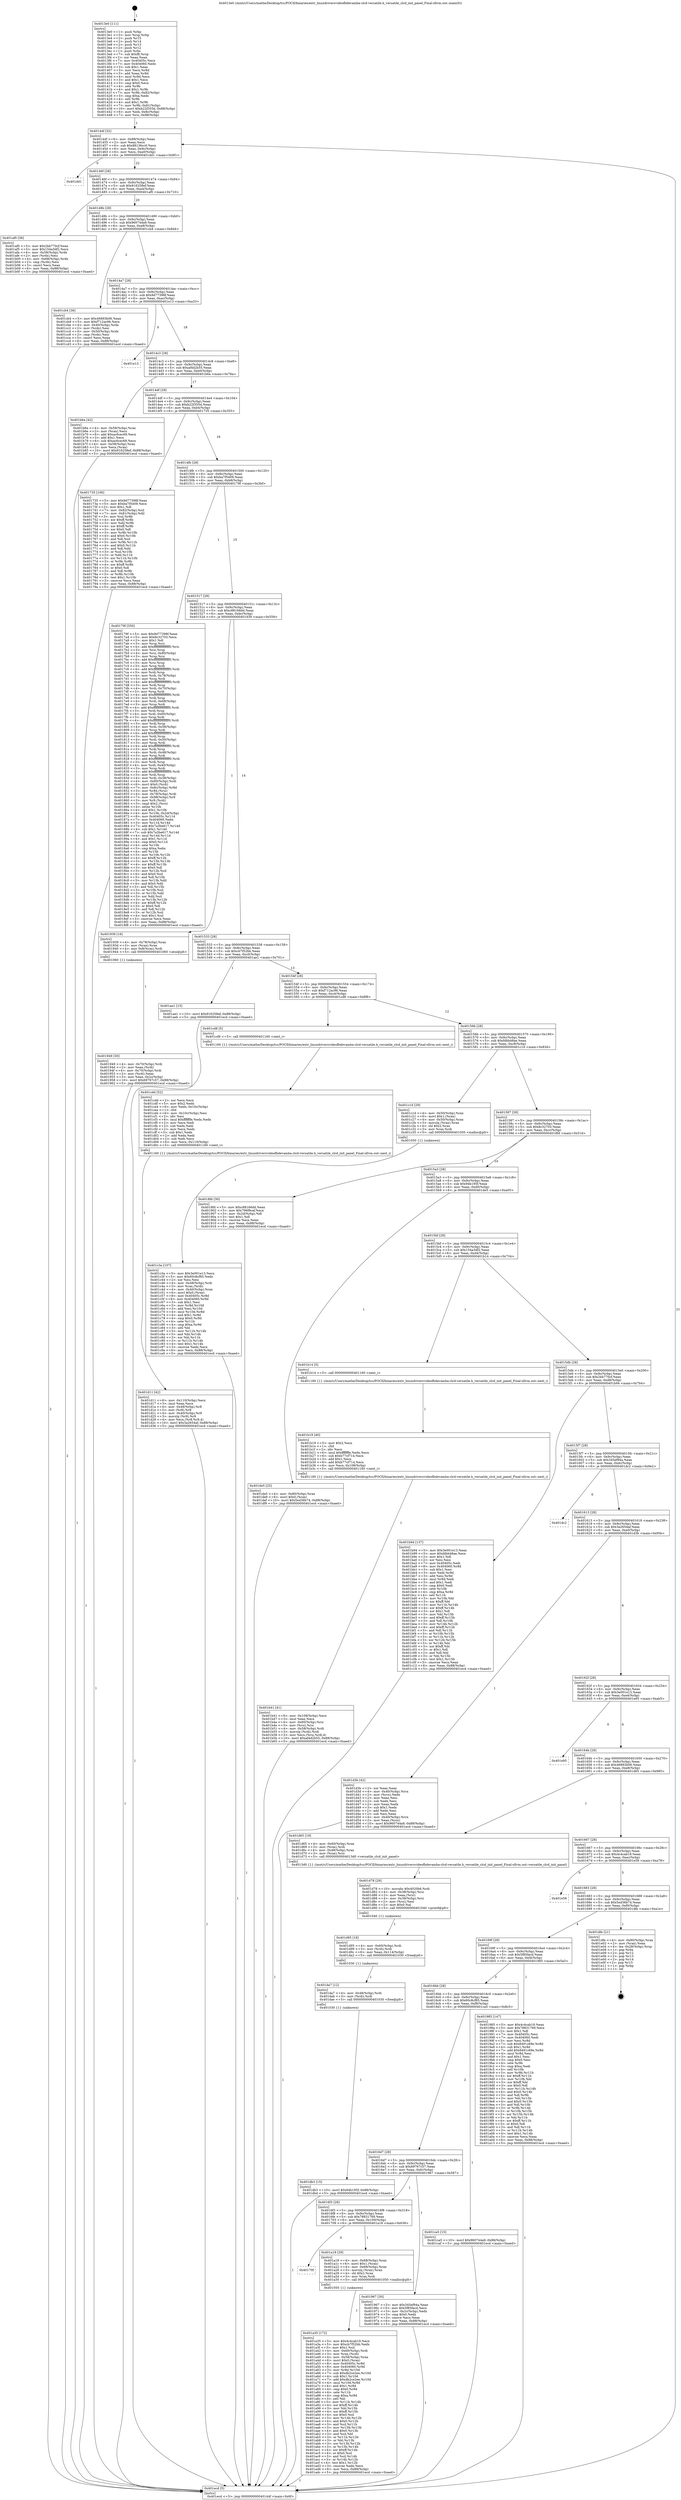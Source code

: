 digraph "0x4013e0" {
  label = "0x4013e0 (/mnt/c/Users/mathe/Desktop/tcc/POCII/binaries/extr_linuxdriversvideofbdevamba-clcd-versatile.h_versatile_clcd_init_panel_Final-ollvm.out::main(0))"
  labelloc = "t"
  node[shape=record]

  Entry [label="",width=0.3,height=0.3,shape=circle,fillcolor=black,style=filled]
  "0x40144f" [label="{
     0x40144f [32]\l
     | [instrs]\l
     &nbsp;&nbsp;0x40144f \<+6\>: mov -0x88(%rbp),%eax\l
     &nbsp;&nbsp;0x401455 \<+2\>: mov %eax,%ecx\l
     &nbsp;&nbsp;0x401457 \<+6\>: sub $0x88136cc0,%ecx\l
     &nbsp;&nbsp;0x40145d \<+6\>: mov %eax,-0x9c(%rbp)\l
     &nbsp;&nbsp;0x401463 \<+6\>: mov %ecx,-0xa0(%rbp)\l
     &nbsp;&nbsp;0x401469 \<+6\>: je 0000000000401dd1 \<main+0x9f1\>\l
  }"]
  "0x401dd1" [label="{
     0x401dd1\l
  }", style=dashed]
  "0x40146f" [label="{
     0x40146f [28]\l
     | [instrs]\l
     &nbsp;&nbsp;0x40146f \<+5\>: jmp 0000000000401474 \<main+0x94\>\l
     &nbsp;&nbsp;0x401474 \<+6\>: mov -0x9c(%rbp),%eax\l
     &nbsp;&nbsp;0x40147a \<+5\>: sub $0x916258ef,%eax\l
     &nbsp;&nbsp;0x40147f \<+6\>: mov %eax,-0xa4(%rbp)\l
     &nbsp;&nbsp;0x401485 \<+6\>: je 0000000000401af0 \<main+0x710\>\l
  }"]
  Exit [label="",width=0.3,height=0.3,shape=circle,fillcolor=black,style=filled,peripheries=2]
  "0x401af0" [label="{
     0x401af0 [36]\l
     | [instrs]\l
     &nbsp;&nbsp;0x401af0 \<+5\>: mov $0x2bb770cf,%eax\l
     &nbsp;&nbsp;0x401af5 \<+5\>: mov $0x154a3df2,%ecx\l
     &nbsp;&nbsp;0x401afa \<+4\>: mov -0x58(%rbp),%rdx\l
     &nbsp;&nbsp;0x401afe \<+2\>: mov (%rdx),%esi\l
     &nbsp;&nbsp;0x401b00 \<+4\>: mov -0x68(%rbp),%rdx\l
     &nbsp;&nbsp;0x401b04 \<+2\>: cmp (%rdx),%esi\l
     &nbsp;&nbsp;0x401b06 \<+3\>: cmovl %ecx,%eax\l
     &nbsp;&nbsp;0x401b09 \<+6\>: mov %eax,-0x88(%rbp)\l
     &nbsp;&nbsp;0x401b0f \<+5\>: jmp 0000000000401ecd \<main+0xaed\>\l
  }"]
  "0x40148b" [label="{
     0x40148b [28]\l
     | [instrs]\l
     &nbsp;&nbsp;0x40148b \<+5\>: jmp 0000000000401490 \<main+0xb0\>\l
     &nbsp;&nbsp;0x401490 \<+6\>: mov -0x9c(%rbp),%eax\l
     &nbsp;&nbsp;0x401496 \<+5\>: sub $0x960744a9,%eax\l
     &nbsp;&nbsp;0x40149b \<+6\>: mov %eax,-0xa8(%rbp)\l
     &nbsp;&nbsp;0x4014a1 \<+6\>: je 0000000000401cb4 \<main+0x8d4\>\l
  }"]
  "0x401db3" [label="{
     0x401db3 [15]\l
     | [instrs]\l
     &nbsp;&nbsp;0x401db3 \<+10\>: movl $0x94b195f,-0x88(%rbp)\l
     &nbsp;&nbsp;0x401dbd \<+5\>: jmp 0000000000401ecd \<main+0xaed\>\l
  }"]
  "0x401cb4" [label="{
     0x401cb4 [36]\l
     | [instrs]\l
     &nbsp;&nbsp;0x401cb4 \<+5\>: mov $0x46893b06,%eax\l
     &nbsp;&nbsp;0x401cb9 \<+5\>: mov $0xf712ac96,%ecx\l
     &nbsp;&nbsp;0x401cbe \<+4\>: mov -0x40(%rbp),%rdx\l
     &nbsp;&nbsp;0x401cc2 \<+2\>: mov (%rdx),%esi\l
     &nbsp;&nbsp;0x401cc4 \<+4\>: mov -0x50(%rbp),%rdx\l
     &nbsp;&nbsp;0x401cc8 \<+2\>: cmp (%rdx),%esi\l
     &nbsp;&nbsp;0x401cca \<+3\>: cmovl %ecx,%eax\l
     &nbsp;&nbsp;0x401ccd \<+6\>: mov %eax,-0x88(%rbp)\l
     &nbsp;&nbsp;0x401cd3 \<+5\>: jmp 0000000000401ecd \<main+0xaed\>\l
  }"]
  "0x4014a7" [label="{
     0x4014a7 [28]\l
     | [instrs]\l
     &nbsp;&nbsp;0x4014a7 \<+5\>: jmp 00000000004014ac \<main+0xcc\>\l
     &nbsp;&nbsp;0x4014ac \<+6\>: mov -0x9c(%rbp),%eax\l
     &nbsp;&nbsp;0x4014b2 \<+5\>: sub $0x9d77398f,%eax\l
     &nbsp;&nbsp;0x4014b7 \<+6\>: mov %eax,-0xac(%rbp)\l
     &nbsp;&nbsp;0x4014bd \<+6\>: je 0000000000401e13 \<main+0xa33\>\l
  }"]
  "0x401da7" [label="{
     0x401da7 [12]\l
     | [instrs]\l
     &nbsp;&nbsp;0x401da7 \<+4\>: mov -0x48(%rbp),%rdi\l
     &nbsp;&nbsp;0x401dab \<+3\>: mov (%rdi),%rdi\l
     &nbsp;&nbsp;0x401dae \<+5\>: call 0000000000401030 \<free@plt\>\l
     | [calls]\l
     &nbsp;&nbsp;0x401030 \{1\} (unknown)\l
  }"]
  "0x401e13" [label="{
     0x401e13\l
  }", style=dashed]
  "0x4014c3" [label="{
     0x4014c3 [28]\l
     | [instrs]\l
     &nbsp;&nbsp;0x4014c3 \<+5\>: jmp 00000000004014c8 \<main+0xe8\>\l
     &nbsp;&nbsp;0x4014c8 \<+6\>: mov -0x9c(%rbp),%eax\l
     &nbsp;&nbsp;0x4014ce \<+5\>: sub $0xaf4d2b55,%eax\l
     &nbsp;&nbsp;0x4014d3 \<+6\>: mov %eax,-0xb0(%rbp)\l
     &nbsp;&nbsp;0x4014d9 \<+6\>: je 0000000000401b6a \<main+0x78a\>\l
  }"]
  "0x401d95" [label="{
     0x401d95 [18]\l
     | [instrs]\l
     &nbsp;&nbsp;0x401d95 \<+4\>: mov -0x60(%rbp),%rdi\l
     &nbsp;&nbsp;0x401d99 \<+3\>: mov (%rdi),%rdi\l
     &nbsp;&nbsp;0x401d9c \<+6\>: mov %eax,-0x114(%rbp)\l
     &nbsp;&nbsp;0x401da2 \<+5\>: call 0000000000401030 \<free@plt\>\l
     | [calls]\l
     &nbsp;&nbsp;0x401030 \{1\} (unknown)\l
  }"]
  "0x401b6a" [label="{
     0x401b6a [42]\l
     | [instrs]\l
     &nbsp;&nbsp;0x401b6a \<+4\>: mov -0x58(%rbp),%rax\l
     &nbsp;&nbsp;0x401b6e \<+2\>: mov (%rax),%ecx\l
     &nbsp;&nbsp;0x401b70 \<+6\>: add $0xac6cec69,%ecx\l
     &nbsp;&nbsp;0x401b76 \<+3\>: add $0x1,%ecx\l
     &nbsp;&nbsp;0x401b79 \<+6\>: sub $0xac6cec69,%ecx\l
     &nbsp;&nbsp;0x401b7f \<+4\>: mov -0x58(%rbp),%rax\l
     &nbsp;&nbsp;0x401b83 \<+2\>: mov %ecx,(%rax)\l
     &nbsp;&nbsp;0x401b85 \<+10\>: movl $0x916258ef,-0x88(%rbp)\l
     &nbsp;&nbsp;0x401b8f \<+5\>: jmp 0000000000401ecd \<main+0xaed\>\l
  }"]
  "0x4014df" [label="{
     0x4014df [28]\l
     | [instrs]\l
     &nbsp;&nbsp;0x4014df \<+5\>: jmp 00000000004014e4 \<main+0x104\>\l
     &nbsp;&nbsp;0x4014e4 \<+6\>: mov -0x9c(%rbp),%eax\l
     &nbsp;&nbsp;0x4014ea \<+5\>: sub $0xb22f355d,%eax\l
     &nbsp;&nbsp;0x4014ef \<+6\>: mov %eax,-0xb4(%rbp)\l
     &nbsp;&nbsp;0x4014f5 \<+6\>: je 0000000000401735 \<main+0x355\>\l
  }"]
  "0x401d78" [label="{
     0x401d78 [29]\l
     | [instrs]\l
     &nbsp;&nbsp;0x401d78 \<+10\>: movabs $0x4020b6,%rdi\l
     &nbsp;&nbsp;0x401d82 \<+4\>: mov -0x38(%rbp),%rsi\l
     &nbsp;&nbsp;0x401d86 \<+2\>: mov %eax,(%rsi)\l
     &nbsp;&nbsp;0x401d88 \<+4\>: mov -0x38(%rbp),%rsi\l
     &nbsp;&nbsp;0x401d8c \<+2\>: mov (%rsi),%esi\l
     &nbsp;&nbsp;0x401d8e \<+2\>: mov $0x0,%al\l
     &nbsp;&nbsp;0x401d90 \<+5\>: call 0000000000401040 \<printf@plt\>\l
     | [calls]\l
     &nbsp;&nbsp;0x401040 \{1\} (unknown)\l
  }"]
  "0x401735" [label="{
     0x401735 [106]\l
     | [instrs]\l
     &nbsp;&nbsp;0x401735 \<+5\>: mov $0x9d77398f,%eax\l
     &nbsp;&nbsp;0x40173a \<+5\>: mov $0xba7f5409,%ecx\l
     &nbsp;&nbsp;0x40173f \<+2\>: mov $0x1,%dl\l
     &nbsp;&nbsp;0x401741 \<+7\>: mov -0x82(%rbp),%sil\l
     &nbsp;&nbsp;0x401748 \<+7\>: mov -0x81(%rbp),%dil\l
     &nbsp;&nbsp;0x40174f \<+3\>: mov %sil,%r8b\l
     &nbsp;&nbsp;0x401752 \<+4\>: xor $0xff,%r8b\l
     &nbsp;&nbsp;0x401756 \<+3\>: mov %dil,%r9b\l
     &nbsp;&nbsp;0x401759 \<+4\>: xor $0xff,%r9b\l
     &nbsp;&nbsp;0x40175d \<+3\>: xor $0x0,%dl\l
     &nbsp;&nbsp;0x401760 \<+3\>: mov %r8b,%r10b\l
     &nbsp;&nbsp;0x401763 \<+4\>: and $0x0,%r10b\l
     &nbsp;&nbsp;0x401767 \<+3\>: and %dl,%sil\l
     &nbsp;&nbsp;0x40176a \<+3\>: mov %r9b,%r11b\l
     &nbsp;&nbsp;0x40176d \<+4\>: and $0x0,%r11b\l
     &nbsp;&nbsp;0x401771 \<+3\>: and %dl,%dil\l
     &nbsp;&nbsp;0x401774 \<+3\>: or %sil,%r10b\l
     &nbsp;&nbsp;0x401777 \<+3\>: or %dil,%r11b\l
     &nbsp;&nbsp;0x40177a \<+3\>: xor %r11b,%r10b\l
     &nbsp;&nbsp;0x40177d \<+3\>: or %r9b,%r8b\l
     &nbsp;&nbsp;0x401780 \<+4\>: xor $0xff,%r8b\l
     &nbsp;&nbsp;0x401784 \<+3\>: or $0x0,%dl\l
     &nbsp;&nbsp;0x401787 \<+3\>: and %dl,%r8b\l
     &nbsp;&nbsp;0x40178a \<+3\>: or %r8b,%r10b\l
     &nbsp;&nbsp;0x40178d \<+4\>: test $0x1,%r10b\l
     &nbsp;&nbsp;0x401791 \<+3\>: cmovne %ecx,%eax\l
     &nbsp;&nbsp;0x401794 \<+6\>: mov %eax,-0x88(%rbp)\l
     &nbsp;&nbsp;0x40179a \<+5\>: jmp 0000000000401ecd \<main+0xaed\>\l
  }"]
  "0x4014fb" [label="{
     0x4014fb [28]\l
     | [instrs]\l
     &nbsp;&nbsp;0x4014fb \<+5\>: jmp 0000000000401500 \<main+0x120\>\l
     &nbsp;&nbsp;0x401500 \<+6\>: mov -0x9c(%rbp),%eax\l
     &nbsp;&nbsp;0x401506 \<+5\>: sub $0xba7f5409,%eax\l
     &nbsp;&nbsp;0x40150b \<+6\>: mov %eax,-0xb8(%rbp)\l
     &nbsp;&nbsp;0x401511 \<+6\>: je 000000000040179f \<main+0x3bf\>\l
  }"]
  "0x401ecd" [label="{
     0x401ecd [5]\l
     | [instrs]\l
     &nbsp;&nbsp;0x401ecd \<+5\>: jmp 000000000040144f \<main+0x6f\>\l
  }"]
  "0x4013e0" [label="{
     0x4013e0 [111]\l
     | [instrs]\l
     &nbsp;&nbsp;0x4013e0 \<+1\>: push %rbp\l
     &nbsp;&nbsp;0x4013e1 \<+3\>: mov %rsp,%rbp\l
     &nbsp;&nbsp;0x4013e4 \<+2\>: push %r15\l
     &nbsp;&nbsp;0x4013e6 \<+2\>: push %r14\l
     &nbsp;&nbsp;0x4013e8 \<+2\>: push %r13\l
     &nbsp;&nbsp;0x4013ea \<+2\>: push %r12\l
     &nbsp;&nbsp;0x4013ec \<+1\>: push %rbx\l
     &nbsp;&nbsp;0x4013ed \<+7\>: sub $0xf8,%rsp\l
     &nbsp;&nbsp;0x4013f4 \<+2\>: xor %eax,%eax\l
     &nbsp;&nbsp;0x4013f6 \<+7\>: mov 0x40405c,%ecx\l
     &nbsp;&nbsp;0x4013fd \<+7\>: mov 0x404060,%edx\l
     &nbsp;&nbsp;0x401404 \<+3\>: sub $0x1,%eax\l
     &nbsp;&nbsp;0x401407 \<+3\>: mov %ecx,%r8d\l
     &nbsp;&nbsp;0x40140a \<+3\>: add %eax,%r8d\l
     &nbsp;&nbsp;0x40140d \<+4\>: imul %r8d,%ecx\l
     &nbsp;&nbsp;0x401411 \<+3\>: and $0x1,%ecx\l
     &nbsp;&nbsp;0x401414 \<+3\>: cmp $0x0,%ecx\l
     &nbsp;&nbsp;0x401417 \<+4\>: sete %r9b\l
     &nbsp;&nbsp;0x40141b \<+4\>: and $0x1,%r9b\l
     &nbsp;&nbsp;0x40141f \<+7\>: mov %r9b,-0x82(%rbp)\l
     &nbsp;&nbsp;0x401426 \<+3\>: cmp $0xa,%edx\l
     &nbsp;&nbsp;0x401429 \<+4\>: setl %r9b\l
     &nbsp;&nbsp;0x40142d \<+4\>: and $0x1,%r9b\l
     &nbsp;&nbsp;0x401431 \<+7\>: mov %r9b,-0x81(%rbp)\l
     &nbsp;&nbsp;0x401438 \<+10\>: movl $0xb22f355d,-0x88(%rbp)\l
     &nbsp;&nbsp;0x401442 \<+6\>: mov %edi,-0x8c(%rbp)\l
     &nbsp;&nbsp;0x401448 \<+7\>: mov %rsi,-0x98(%rbp)\l
  }"]
  "0x401d11" [label="{
     0x401d11 [42]\l
     | [instrs]\l
     &nbsp;&nbsp;0x401d11 \<+6\>: mov -0x110(%rbp),%ecx\l
     &nbsp;&nbsp;0x401d17 \<+3\>: imul %eax,%ecx\l
     &nbsp;&nbsp;0x401d1a \<+4\>: mov -0x48(%rbp),%r8\l
     &nbsp;&nbsp;0x401d1e \<+3\>: mov (%r8),%r8\l
     &nbsp;&nbsp;0x401d21 \<+4\>: mov -0x40(%rbp),%r9\l
     &nbsp;&nbsp;0x401d25 \<+3\>: movslq (%r9),%r9\l
     &nbsp;&nbsp;0x401d28 \<+4\>: mov %ecx,(%r8,%r9,4)\l
     &nbsp;&nbsp;0x401d2c \<+10\>: movl $0x3a2654af,-0x88(%rbp)\l
     &nbsp;&nbsp;0x401d36 \<+5\>: jmp 0000000000401ecd \<main+0xaed\>\l
  }"]
  "0x40179f" [label="{
     0x40179f [350]\l
     | [instrs]\l
     &nbsp;&nbsp;0x40179f \<+5\>: mov $0x9d77398f,%eax\l
     &nbsp;&nbsp;0x4017a4 \<+5\>: mov $0x8c32703,%ecx\l
     &nbsp;&nbsp;0x4017a9 \<+2\>: mov $0x1,%dl\l
     &nbsp;&nbsp;0x4017ab \<+3\>: mov %rsp,%rsi\l
     &nbsp;&nbsp;0x4017ae \<+4\>: add $0xfffffffffffffff0,%rsi\l
     &nbsp;&nbsp;0x4017b2 \<+3\>: mov %rsi,%rsp\l
     &nbsp;&nbsp;0x4017b5 \<+4\>: mov %rsi,-0x80(%rbp)\l
     &nbsp;&nbsp;0x4017b9 \<+3\>: mov %rsp,%rsi\l
     &nbsp;&nbsp;0x4017bc \<+4\>: add $0xfffffffffffffff0,%rsi\l
     &nbsp;&nbsp;0x4017c0 \<+3\>: mov %rsi,%rsp\l
     &nbsp;&nbsp;0x4017c3 \<+3\>: mov %rsp,%rdi\l
     &nbsp;&nbsp;0x4017c6 \<+4\>: add $0xfffffffffffffff0,%rdi\l
     &nbsp;&nbsp;0x4017ca \<+3\>: mov %rdi,%rsp\l
     &nbsp;&nbsp;0x4017cd \<+4\>: mov %rdi,-0x78(%rbp)\l
     &nbsp;&nbsp;0x4017d1 \<+3\>: mov %rsp,%rdi\l
     &nbsp;&nbsp;0x4017d4 \<+4\>: add $0xfffffffffffffff0,%rdi\l
     &nbsp;&nbsp;0x4017d8 \<+3\>: mov %rdi,%rsp\l
     &nbsp;&nbsp;0x4017db \<+4\>: mov %rdi,-0x70(%rbp)\l
     &nbsp;&nbsp;0x4017df \<+3\>: mov %rsp,%rdi\l
     &nbsp;&nbsp;0x4017e2 \<+4\>: add $0xfffffffffffffff0,%rdi\l
     &nbsp;&nbsp;0x4017e6 \<+3\>: mov %rdi,%rsp\l
     &nbsp;&nbsp;0x4017e9 \<+4\>: mov %rdi,-0x68(%rbp)\l
     &nbsp;&nbsp;0x4017ed \<+3\>: mov %rsp,%rdi\l
     &nbsp;&nbsp;0x4017f0 \<+4\>: add $0xfffffffffffffff0,%rdi\l
     &nbsp;&nbsp;0x4017f4 \<+3\>: mov %rdi,%rsp\l
     &nbsp;&nbsp;0x4017f7 \<+4\>: mov %rdi,-0x60(%rbp)\l
     &nbsp;&nbsp;0x4017fb \<+3\>: mov %rsp,%rdi\l
     &nbsp;&nbsp;0x4017fe \<+4\>: add $0xfffffffffffffff0,%rdi\l
     &nbsp;&nbsp;0x401802 \<+3\>: mov %rdi,%rsp\l
     &nbsp;&nbsp;0x401805 \<+4\>: mov %rdi,-0x58(%rbp)\l
     &nbsp;&nbsp;0x401809 \<+3\>: mov %rsp,%rdi\l
     &nbsp;&nbsp;0x40180c \<+4\>: add $0xfffffffffffffff0,%rdi\l
     &nbsp;&nbsp;0x401810 \<+3\>: mov %rdi,%rsp\l
     &nbsp;&nbsp;0x401813 \<+4\>: mov %rdi,-0x50(%rbp)\l
     &nbsp;&nbsp;0x401817 \<+3\>: mov %rsp,%rdi\l
     &nbsp;&nbsp;0x40181a \<+4\>: add $0xfffffffffffffff0,%rdi\l
     &nbsp;&nbsp;0x40181e \<+3\>: mov %rdi,%rsp\l
     &nbsp;&nbsp;0x401821 \<+4\>: mov %rdi,-0x48(%rbp)\l
     &nbsp;&nbsp;0x401825 \<+3\>: mov %rsp,%rdi\l
     &nbsp;&nbsp;0x401828 \<+4\>: add $0xfffffffffffffff0,%rdi\l
     &nbsp;&nbsp;0x40182c \<+3\>: mov %rdi,%rsp\l
     &nbsp;&nbsp;0x40182f \<+4\>: mov %rdi,-0x40(%rbp)\l
     &nbsp;&nbsp;0x401833 \<+3\>: mov %rsp,%rdi\l
     &nbsp;&nbsp;0x401836 \<+4\>: add $0xfffffffffffffff0,%rdi\l
     &nbsp;&nbsp;0x40183a \<+3\>: mov %rdi,%rsp\l
     &nbsp;&nbsp;0x40183d \<+4\>: mov %rdi,-0x38(%rbp)\l
     &nbsp;&nbsp;0x401841 \<+4\>: mov -0x80(%rbp),%rdi\l
     &nbsp;&nbsp;0x401845 \<+6\>: movl $0x0,(%rdi)\l
     &nbsp;&nbsp;0x40184b \<+7\>: mov -0x8c(%rbp),%r8d\l
     &nbsp;&nbsp;0x401852 \<+3\>: mov %r8d,(%rsi)\l
     &nbsp;&nbsp;0x401855 \<+4\>: mov -0x78(%rbp),%rdi\l
     &nbsp;&nbsp;0x401859 \<+7\>: mov -0x98(%rbp),%r9\l
     &nbsp;&nbsp;0x401860 \<+3\>: mov %r9,(%rdi)\l
     &nbsp;&nbsp;0x401863 \<+3\>: cmpl $0x2,(%rsi)\l
     &nbsp;&nbsp;0x401866 \<+4\>: setne %r10b\l
     &nbsp;&nbsp;0x40186a \<+4\>: and $0x1,%r10b\l
     &nbsp;&nbsp;0x40186e \<+4\>: mov %r10b,-0x2d(%rbp)\l
     &nbsp;&nbsp;0x401872 \<+8\>: mov 0x40405c,%r11d\l
     &nbsp;&nbsp;0x40187a \<+7\>: mov 0x404060,%ebx\l
     &nbsp;&nbsp;0x401881 \<+3\>: mov %r11d,%r14d\l
     &nbsp;&nbsp;0x401884 \<+7\>: add $0x7a3be617,%r14d\l
     &nbsp;&nbsp;0x40188b \<+4\>: sub $0x1,%r14d\l
     &nbsp;&nbsp;0x40188f \<+7\>: sub $0x7a3be617,%r14d\l
     &nbsp;&nbsp;0x401896 \<+4\>: imul %r14d,%r11d\l
     &nbsp;&nbsp;0x40189a \<+4\>: and $0x1,%r11d\l
     &nbsp;&nbsp;0x40189e \<+4\>: cmp $0x0,%r11d\l
     &nbsp;&nbsp;0x4018a2 \<+4\>: sete %r10b\l
     &nbsp;&nbsp;0x4018a6 \<+3\>: cmp $0xa,%ebx\l
     &nbsp;&nbsp;0x4018a9 \<+4\>: setl %r15b\l
     &nbsp;&nbsp;0x4018ad \<+3\>: mov %r10b,%r12b\l
     &nbsp;&nbsp;0x4018b0 \<+4\>: xor $0xff,%r12b\l
     &nbsp;&nbsp;0x4018b4 \<+3\>: mov %r15b,%r13b\l
     &nbsp;&nbsp;0x4018b7 \<+4\>: xor $0xff,%r13b\l
     &nbsp;&nbsp;0x4018bb \<+3\>: xor $0x0,%dl\l
     &nbsp;&nbsp;0x4018be \<+3\>: mov %r12b,%sil\l
     &nbsp;&nbsp;0x4018c1 \<+4\>: and $0x0,%sil\l
     &nbsp;&nbsp;0x4018c5 \<+3\>: and %dl,%r10b\l
     &nbsp;&nbsp;0x4018c8 \<+3\>: mov %r13b,%dil\l
     &nbsp;&nbsp;0x4018cb \<+4\>: and $0x0,%dil\l
     &nbsp;&nbsp;0x4018cf \<+3\>: and %dl,%r15b\l
     &nbsp;&nbsp;0x4018d2 \<+3\>: or %r10b,%sil\l
     &nbsp;&nbsp;0x4018d5 \<+3\>: or %r15b,%dil\l
     &nbsp;&nbsp;0x4018d8 \<+3\>: xor %dil,%sil\l
     &nbsp;&nbsp;0x4018db \<+3\>: or %r13b,%r12b\l
     &nbsp;&nbsp;0x4018de \<+4\>: xor $0xff,%r12b\l
     &nbsp;&nbsp;0x4018e2 \<+3\>: or $0x0,%dl\l
     &nbsp;&nbsp;0x4018e5 \<+3\>: and %dl,%r12b\l
     &nbsp;&nbsp;0x4018e8 \<+3\>: or %r12b,%sil\l
     &nbsp;&nbsp;0x4018eb \<+4\>: test $0x1,%sil\l
     &nbsp;&nbsp;0x4018ef \<+3\>: cmovne %ecx,%eax\l
     &nbsp;&nbsp;0x4018f2 \<+6\>: mov %eax,-0x88(%rbp)\l
     &nbsp;&nbsp;0x4018f8 \<+5\>: jmp 0000000000401ecd \<main+0xaed\>\l
  }"]
  "0x401517" [label="{
     0x401517 [28]\l
     | [instrs]\l
     &nbsp;&nbsp;0x401517 \<+5\>: jmp 000000000040151c \<main+0x13c\>\l
     &nbsp;&nbsp;0x40151c \<+6\>: mov -0x9c(%rbp),%eax\l
     &nbsp;&nbsp;0x401522 \<+5\>: sub $0xc88166dd,%eax\l
     &nbsp;&nbsp;0x401527 \<+6\>: mov %eax,-0xbc(%rbp)\l
     &nbsp;&nbsp;0x40152d \<+6\>: je 0000000000401939 \<main+0x559\>\l
  }"]
  "0x401cdd" [label="{
     0x401cdd [52]\l
     | [instrs]\l
     &nbsp;&nbsp;0x401cdd \<+2\>: xor %ecx,%ecx\l
     &nbsp;&nbsp;0x401cdf \<+5\>: mov $0x2,%edx\l
     &nbsp;&nbsp;0x401ce4 \<+6\>: mov %edx,-0x10c(%rbp)\l
     &nbsp;&nbsp;0x401cea \<+1\>: cltd\l
     &nbsp;&nbsp;0x401ceb \<+6\>: mov -0x10c(%rbp),%esi\l
     &nbsp;&nbsp;0x401cf1 \<+2\>: idiv %esi\l
     &nbsp;&nbsp;0x401cf3 \<+6\>: imul $0xfffffffe,%edx,%edx\l
     &nbsp;&nbsp;0x401cf9 \<+2\>: mov %ecx,%edi\l
     &nbsp;&nbsp;0x401cfb \<+2\>: sub %edx,%edi\l
     &nbsp;&nbsp;0x401cfd \<+2\>: mov %ecx,%edx\l
     &nbsp;&nbsp;0x401cff \<+3\>: sub $0x1,%edx\l
     &nbsp;&nbsp;0x401d02 \<+2\>: add %edx,%edi\l
     &nbsp;&nbsp;0x401d04 \<+2\>: sub %edi,%ecx\l
     &nbsp;&nbsp;0x401d06 \<+6\>: mov %ecx,-0x110(%rbp)\l
     &nbsp;&nbsp;0x401d0c \<+5\>: call 0000000000401160 \<next_i\>\l
     | [calls]\l
     &nbsp;&nbsp;0x401160 \{1\} (/mnt/c/Users/mathe/Desktop/tcc/POCII/binaries/extr_linuxdriversvideofbdevamba-clcd-versatile.h_versatile_clcd_init_panel_Final-ollvm.out::next_i)\l
  }"]
  "0x401c3a" [label="{
     0x401c3a [107]\l
     | [instrs]\l
     &nbsp;&nbsp;0x401c3a \<+5\>: mov $0x3e001e13,%ecx\l
     &nbsp;&nbsp;0x401c3f \<+5\>: mov $0x60c8cf85,%edx\l
     &nbsp;&nbsp;0x401c44 \<+2\>: xor %esi,%esi\l
     &nbsp;&nbsp;0x401c46 \<+4\>: mov -0x48(%rbp),%rdi\l
     &nbsp;&nbsp;0x401c4a \<+3\>: mov %rax,(%rdi)\l
     &nbsp;&nbsp;0x401c4d \<+4\>: mov -0x40(%rbp),%rax\l
     &nbsp;&nbsp;0x401c51 \<+6\>: movl $0x0,(%rax)\l
     &nbsp;&nbsp;0x401c57 \<+8\>: mov 0x40405c,%r8d\l
     &nbsp;&nbsp;0x401c5f \<+8\>: mov 0x404060,%r9d\l
     &nbsp;&nbsp;0x401c67 \<+3\>: sub $0x1,%esi\l
     &nbsp;&nbsp;0x401c6a \<+3\>: mov %r8d,%r10d\l
     &nbsp;&nbsp;0x401c6d \<+3\>: add %esi,%r10d\l
     &nbsp;&nbsp;0x401c70 \<+4\>: imul %r10d,%r8d\l
     &nbsp;&nbsp;0x401c74 \<+4\>: and $0x1,%r8d\l
     &nbsp;&nbsp;0x401c78 \<+4\>: cmp $0x0,%r8d\l
     &nbsp;&nbsp;0x401c7c \<+4\>: sete %r11b\l
     &nbsp;&nbsp;0x401c80 \<+4\>: cmp $0xa,%r9d\l
     &nbsp;&nbsp;0x401c84 \<+3\>: setl %bl\l
     &nbsp;&nbsp;0x401c87 \<+3\>: mov %r11b,%r14b\l
     &nbsp;&nbsp;0x401c8a \<+3\>: and %bl,%r14b\l
     &nbsp;&nbsp;0x401c8d \<+3\>: xor %bl,%r11b\l
     &nbsp;&nbsp;0x401c90 \<+3\>: or %r11b,%r14b\l
     &nbsp;&nbsp;0x401c93 \<+4\>: test $0x1,%r14b\l
     &nbsp;&nbsp;0x401c97 \<+3\>: cmovne %edx,%ecx\l
     &nbsp;&nbsp;0x401c9a \<+6\>: mov %ecx,-0x88(%rbp)\l
     &nbsp;&nbsp;0x401ca0 \<+5\>: jmp 0000000000401ecd \<main+0xaed\>\l
  }"]
  "0x401939" [label="{
     0x401939 [16]\l
     | [instrs]\l
     &nbsp;&nbsp;0x401939 \<+4\>: mov -0x78(%rbp),%rax\l
     &nbsp;&nbsp;0x40193d \<+3\>: mov (%rax),%rax\l
     &nbsp;&nbsp;0x401940 \<+4\>: mov 0x8(%rax),%rdi\l
     &nbsp;&nbsp;0x401944 \<+5\>: call 0000000000401060 \<atoi@plt\>\l
     | [calls]\l
     &nbsp;&nbsp;0x401060 \{1\} (unknown)\l
  }"]
  "0x401533" [label="{
     0x401533 [28]\l
     | [instrs]\l
     &nbsp;&nbsp;0x401533 \<+5\>: jmp 0000000000401538 \<main+0x158\>\l
     &nbsp;&nbsp;0x401538 \<+6\>: mov -0x9c(%rbp),%eax\l
     &nbsp;&nbsp;0x40153e \<+5\>: sub $0xcb7f52bb,%eax\l
     &nbsp;&nbsp;0x401543 \<+6\>: mov %eax,-0xc0(%rbp)\l
     &nbsp;&nbsp;0x401549 \<+6\>: je 0000000000401ae1 \<main+0x701\>\l
  }"]
  "0x401b41" [label="{
     0x401b41 [41]\l
     | [instrs]\l
     &nbsp;&nbsp;0x401b41 \<+6\>: mov -0x108(%rbp),%ecx\l
     &nbsp;&nbsp;0x401b47 \<+3\>: imul %eax,%ecx\l
     &nbsp;&nbsp;0x401b4a \<+4\>: mov -0x60(%rbp),%rsi\l
     &nbsp;&nbsp;0x401b4e \<+3\>: mov (%rsi),%rsi\l
     &nbsp;&nbsp;0x401b51 \<+4\>: mov -0x58(%rbp),%rdi\l
     &nbsp;&nbsp;0x401b55 \<+3\>: movslq (%rdi),%rdi\l
     &nbsp;&nbsp;0x401b58 \<+3\>: mov %ecx,(%rsi,%rdi,4)\l
     &nbsp;&nbsp;0x401b5b \<+10\>: movl $0xaf4d2b55,-0x88(%rbp)\l
     &nbsp;&nbsp;0x401b65 \<+5\>: jmp 0000000000401ecd \<main+0xaed\>\l
  }"]
  "0x401ae1" [label="{
     0x401ae1 [15]\l
     | [instrs]\l
     &nbsp;&nbsp;0x401ae1 \<+10\>: movl $0x916258ef,-0x88(%rbp)\l
     &nbsp;&nbsp;0x401aeb \<+5\>: jmp 0000000000401ecd \<main+0xaed\>\l
  }"]
  "0x40154f" [label="{
     0x40154f [28]\l
     | [instrs]\l
     &nbsp;&nbsp;0x40154f \<+5\>: jmp 0000000000401554 \<main+0x174\>\l
     &nbsp;&nbsp;0x401554 \<+6\>: mov -0x9c(%rbp),%eax\l
     &nbsp;&nbsp;0x40155a \<+5\>: sub $0xf712ac96,%eax\l
     &nbsp;&nbsp;0x40155f \<+6\>: mov %eax,-0xc4(%rbp)\l
     &nbsp;&nbsp;0x401565 \<+6\>: je 0000000000401cd8 \<main+0x8f8\>\l
  }"]
  "0x401b19" [label="{
     0x401b19 [40]\l
     | [instrs]\l
     &nbsp;&nbsp;0x401b19 \<+5\>: mov $0x2,%ecx\l
     &nbsp;&nbsp;0x401b1e \<+1\>: cltd\l
     &nbsp;&nbsp;0x401b1f \<+2\>: idiv %ecx\l
     &nbsp;&nbsp;0x401b21 \<+6\>: imul $0xfffffffe,%edx,%ecx\l
     &nbsp;&nbsp;0x401b27 \<+6\>: sub $0xb77cf714,%ecx\l
     &nbsp;&nbsp;0x401b2d \<+3\>: add $0x1,%ecx\l
     &nbsp;&nbsp;0x401b30 \<+6\>: add $0xb77cf714,%ecx\l
     &nbsp;&nbsp;0x401b36 \<+6\>: mov %ecx,-0x108(%rbp)\l
     &nbsp;&nbsp;0x401b3c \<+5\>: call 0000000000401160 \<next_i\>\l
     | [calls]\l
     &nbsp;&nbsp;0x401160 \{1\} (/mnt/c/Users/mathe/Desktop/tcc/POCII/binaries/extr_linuxdriversvideofbdevamba-clcd-versatile.h_versatile_clcd_init_panel_Final-ollvm.out::next_i)\l
  }"]
  "0x401cd8" [label="{
     0x401cd8 [5]\l
     | [instrs]\l
     &nbsp;&nbsp;0x401cd8 \<+5\>: call 0000000000401160 \<next_i\>\l
     | [calls]\l
     &nbsp;&nbsp;0x401160 \{1\} (/mnt/c/Users/mathe/Desktop/tcc/POCII/binaries/extr_linuxdriversvideofbdevamba-clcd-versatile.h_versatile_clcd_init_panel_Final-ollvm.out::next_i)\l
  }"]
  "0x40156b" [label="{
     0x40156b [28]\l
     | [instrs]\l
     &nbsp;&nbsp;0x40156b \<+5\>: jmp 0000000000401570 \<main+0x190\>\l
     &nbsp;&nbsp;0x401570 \<+6\>: mov -0x9c(%rbp),%eax\l
     &nbsp;&nbsp;0x401576 \<+5\>: sub $0xfdbb48ae,%eax\l
     &nbsp;&nbsp;0x40157b \<+6\>: mov %eax,-0xc8(%rbp)\l
     &nbsp;&nbsp;0x401581 \<+6\>: je 0000000000401c1d \<main+0x83d\>\l
  }"]
  "0x401a35" [label="{
     0x401a35 [172]\l
     | [instrs]\l
     &nbsp;&nbsp;0x401a35 \<+5\>: mov $0x4c4cab19,%ecx\l
     &nbsp;&nbsp;0x401a3a \<+5\>: mov $0xcb7f52bb,%edx\l
     &nbsp;&nbsp;0x401a3f \<+3\>: mov $0x1,%sil\l
     &nbsp;&nbsp;0x401a42 \<+4\>: mov -0x60(%rbp),%rdi\l
     &nbsp;&nbsp;0x401a46 \<+3\>: mov %rax,(%rdi)\l
     &nbsp;&nbsp;0x401a49 \<+4\>: mov -0x58(%rbp),%rax\l
     &nbsp;&nbsp;0x401a4d \<+6\>: movl $0x0,(%rax)\l
     &nbsp;&nbsp;0x401a53 \<+8\>: mov 0x40405c,%r8d\l
     &nbsp;&nbsp;0x401a5b \<+8\>: mov 0x404060,%r9d\l
     &nbsp;&nbsp;0x401a63 \<+3\>: mov %r8d,%r10d\l
     &nbsp;&nbsp;0x401a66 \<+7\>: sub $0xdb2ce2ee,%r10d\l
     &nbsp;&nbsp;0x401a6d \<+4\>: sub $0x1,%r10d\l
     &nbsp;&nbsp;0x401a71 \<+7\>: add $0xdb2ce2ee,%r10d\l
     &nbsp;&nbsp;0x401a78 \<+4\>: imul %r10d,%r8d\l
     &nbsp;&nbsp;0x401a7c \<+4\>: and $0x1,%r8d\l
     &nbsp;&nbsp;0x401a80 \<+4\>: cmp $0x0,%r8d\l
     &nbsp;&nbsp;0x401a84 \<+4\>: sete %r11b\l
     &nbsp;&nbsp;0x401a88 \<+4\>: cmp $0xa,%r9d\l
     &nbsp;&nbsp;0x401a8c \<+3\>: setl %bl\l
     &nbsp;&nbsp;0x401a8f \<+3\>: mov %r11b,%r14b\l
     &nbsp;&nbsp;0x401a92 \<+4\>: xor $0xff,%r14b\l
     &nbsp;&nbsp;0x401a96 \<+3\>: mov %bl,%r15b\l
     &nbsp;&nbsp;0x401a99 \<+4\>: xor $0xff,%r15b\l
     &nbsp;&nbsp;0x401a9d \<+4\>: xor $0x0,%sil\l
     &nbsp;&nbsp;0x401aa1 \<+3\>: mov %r14b,%r12b\l
     &nbsp;&nbsp;0x401aa4 \<+4\>: and $0x0,%r12b\l
     &nbsp;&nbsp;0x401aa8 \<+3\>: and %sil,%r11b\l
     &nbsp;&nbsp;0x401aab \<+3\>: mov %r15b,%r13b\l
     &nbsp;&nbsp;0x401aae \<+4\>: and $0x0,%r13b\l
     &nbsp;&nbsp;0x401ab2 \<+3\>: and %sil,%bl\l
     &nbsp;&nbsp;0x401ab5 \<+3\>: or %r11b,%r12b\l
     &nbsp;&nbsp;0x401ab8 \<+3\>: or %bl,%r13b\l
     &nbsp;&nbsp;0x401abb \<+3\>: xor %r13b,%r12b\l
     &nbsp;&nbsp;0x401abe \<+3\>: or %r15b,%r14b\l
     &nbsp;&nbsp;0x401ac1 \<+4\>: xor $0xff,%r14b\l
     &nbsp;&nbsp;0x401ac5 \<+4\>: or $0x0,%sil\l
     &nbsp;&nbsp;0x401ac9 \<+3\>: and %sil,%r14b\l
     &nbsp;&nbsp;0x401acc \<+3\>: or %r14b,%r12b\l
     &nbsp;&nbsp;0x401acf \<+4\>: test $0x1,%r12b\l
     &nbsp;&nbsp;0x401ad3 \<+3\>: cmovne %edx,%ecx\l
     &nbsp;&nbsp;0x401ad6 \<+6\>: mov %ecx,-0x88(%rbp)\l
     &nbsp;&nbsp;0x401adc \<+5\>: jmp 0000000000401ecd \<main+0xaed\>\l
  }"]
  "0x401c1d" [label="{
     0x401c1d [29]\l
     | [instrs]\l
     &nbsp;&nbsp;0x401c1d \<+4\>: mov -0x50(%rbp),%rax\l
     &nbsp;&nbsp;0x401c21 \<+6\>: movl $0x1,(%rax)\l
     &nbsp;&nbsp;0x401c27 \<+4\>: mov -0x50(%rbp),%rax\l
     &nbsp;&nbsp;0x401c2b \<+3\>: movslq (%rax),%rax\l
     &nbsp;&nbsp;0x401c2e \<+4\>: shl $0x2,%rax\l
     &nbsp;&nbsp;0x401c32 \<+3\>: mov %rax,%rdi\l
     &nbsp;&nbsp;0x401c35 \<+5\>: call 0000000000401050 \<malloc@plt\>\l
     | [calls]\l
     &nbsp;&nbsp;0x401050 \{1\} (unknown)\l
  }"]
  "0x401587" [label="{
     0x401587 [28]\l
     | [instrs]\l
     &nbsp;&nbsp;0x401587 \<+5\>: jmp 000000000040158c \<main+0x1ac\>\l
     &nbsp;&nbsp;0x40158c \<+6\>: mov -0x9c(%rbp),%eax\l
     &nbsp;&nbsp;0x401592 \<+5\>: sub $0x8c32703,%eax\l
     &nbsp;&nbsp;0x401597 \<+6\>: mov %eax,-0xcc(%rbp)\l
     &nbsp;&nbsp;0x40159d \<+6\>: je 00000000004018fd \<main+0x51d\>\l
  }"]
  "0x40170f" [label="{
     0x40170f\l
  }", style=dashed]
  "0x4018fd" [label="{
     0x4018fd [30]\l
     | [instrs]\l
     &nbsp;&nbsp;0x4018fd \<+5\>: mov $0xc88166dd,%eax\l
     &nbsp;&nbsp;0x401902 \<+5\>: mov $0x796f8caf,%ecx\l
     &nbsp;&nbsp;0x401907 \<+3\>: mov -0x2d(%rbp),%dl\l
     &nbsp;&nbsp;0x40190a \<+3\>: test $0x1,%dl\l
     &nbsp;&nbsp;0x40190d \<+3\>: cmovne %ecx,%eax\l
     &nbsp;&nbsp;0x401910 \<+6\>: mov %eax,-0x88(%rbp)\l
     &nbsp;&nbsp;0x401916 \<+5\>: jmp 0000000000401ecd \<main+0xaed\>\l
  }"]
  "0x4015a3" [label="{
     0x4015a3 [28]\l
     | [instrs]\l
     &nbsp;&nbsp;0x4015a3 \<+5\>: jmp 00000000004015a8 \<main+0x1c8\>\l
     &nbsp;&nbsp;0x4015a8 \<+6\>: mov -0x9c(%rbp),%eax\l
     &nbsp;&nbsp;0x4015ae \<+5\>: sub $0x94b195f,%eax\l
     &nbsp;&nbsp;0x4015b3 \<+6\>: mov %eax,-0xd0(%rbp)\l
     &nbsp;&nbsp;0x4015b9 \<+6\>: je 0000000000401de5 \<main+0xa05\>\l
  }"]
  "0x401949" [label="{
     0x401949 [30]\l
     | [instrs]\l
     &nbsp;&nbsp;0x401949 \<+4\>: mov -0x70(%rbp),%rdi\l
     &nbsp;&nbsp;0x40194d \<+2\>: mov %eax,(%rdi)\l
     &nbsp;&nbsp;0x40194f \<+4\>: mov -0x70(%rbp),%rdi\l
     &nbsp;&nbsp;0x401953 \<+2\>: mov (%rdi),%eax\l
     &nbsp;&nbsp;0x401955 \<+3\>: mov %eax,-0x2c(%rbp)\l
     &nbsp;&nbsp;0x401958 \<+10\>: movl $0x69767c57,-0x88(%rbp)\l
     &nbsp;&nbsp;0x401962 \<+5\>: jmp 0000000000401ecd \<main+0xaed\>\l
  }"]
  "0x401a18" [label="{
     0x401a18 [29]\l
     | [instrs]\l
     &nbsp;&nbsp;0x401a18 \<+4\>: mov -0x68(%rbp),%rax\l
     &nbsp;&nbsp;0x401a1c \<+6\>: movl $0x1,(%rax)\l
     &nbsp;&nbsp;0x401a22 \<+4\>: mov -0x68(%rbp),%rax\l
     &nbsp;&nbsp;0x401a26 \<+3\>: movslq (%rax),%rax\l
     &nbsp;&nbsp;0x401a29 \<+4\>: shl $0x2,%rax\l
     &nbsp;&nbsp;0x401a2d \<+3\>: mov %rax,%rdi\l
     &nbsp;&nbsp;0x401a30 \<+5\>: call 0000000000401050 \<malloc@plt\>\l
     | [calls]\l
     &nbsp;&nbsp;0x401050 \{1\} (unknown)\l
  }"]
  "0x401de5" [label="{
     0x401de5 [25]\l
     | [instrs]\l
     &nbsp;&nbsp;0x401de5 \<+4\>: mov -0x80(%rbp),%rax\l
     &nbsp;&nbsp;0x401de9 \<+6\>: movl $0x0,(%rax)\l
     &nbsp;&nbsp;0x401def \<+10\>: movl $0x5ed36b74,-0x88(%rbp)\l
     &nbsp;&nbsp;0x401df9 \<+5\>: jmp 0000000000401ecd \<main+0xaed\>\l
  }"]
  "0x4015bf" [label="{
     0x4015bf [28]\l
     | [instrs]\l
     &nbsp;&nbsp;0x4015bf \<+5\>: jmp 00000000004015c4 \<main+0x1e4\>\l
     &nbsp;&nbsp;0x4015c4 \<+6\>: mov -0x9c(%rbp),%eax\l
     &nbsp;&nbsp;0x4015ca \<+5\>: sub $0x154a3df2,%eax\l
     &nbsp;&nbsp;0x4015cf \<+6\>: mov %eax,-0xd4(%rbp)\l
     &nbsp;&nbsp;0x4015d5 \<+6\>: je 0000000000401b14 \<main+0x734\>\l
  }"]
  "0x4016f3" [label="{
     0x4016f3 [28]\l
     | [instrs]\l
     &nbsp;&nbsp;0x4016f3 \<+5\>: jmp 00000000004016f8 \<main+0x318\>\l
     &nbsp;&nbsp;0x4016f8 \<+6\>: mov -0x9c(%rbp),%eax\l
     &nbsp;&nbsp;0x4016fe \<+5\>: sub $0x78831769,%eax\l
     &nbsp;&nbsp;0x401703 \<+6\>: mov %eax,-0x100(%rbp)\l
     &nbsp;&nbsp;0x401709 \<+6\>: je 0000000000401a18 \<main+0x638\>\l
  }"]
  "0x401b14" [label="{
     0x401b14 [5]\l
     | [instrs]\l
     &nbsp;&nbsp;0x401b14 \<+5\>: call 0000000000401160 \<next_i\>\l
     | [calls]\l
     &nbsp;&nbsp;0x401160 \{1\} (/mnt/c/Users/mathe/Desktop/tcc/POCII/binaries/extr_linuxdriversvideofbdevamba-clcd-versatile.h_versatile_clcd_init_panel_Final-ollvm.out::next_i)\l
  }"]
  "0x4015db" [label="{
     0x4015db [28]\l
     | [instrs]\l
     &nbsp;&nbsp;0x4015db \<+5\>: jmp 00000000004015e0 \<main+0x200\>\l
     &nbsp;&nbsp;0x4015e0 \<+6\>: mov -0x9c(%rbp),%eax\l
     &nbsp;&nbsp;0x4015e6 \<+5\>: sub $0x2bb770cf,%eax\l
     &nbsp;&nbsp;0x4015eb \<+6\>: mov %eax,-0xd8(%rbp)\l
     &nbsp;&nbsp;0x4015f1 \<+6\>: je 0000000000401b94 \<main+0x7b4\>\l
  }"]
  "0x401967" [label="{
     0x401967 [30]\l
     | [instrs]\l
     &nbsp;&nbsp;0x401967 \<+5\>: mov $0x345ef94a,%eax\l
     &nbsp;&nbsp;0x40196c \<+5\>: mov $0x5f85facd,%ecx\l
     &nbsp;&nbsp;0x401971 \<+3\>: mov -0x2c(%rbp),%edx\l
     &nbsp;&nbsp;0x401974 \<+3\>: cmp $0x0,%edx\l
     &nbsp;&nbsp;0x401977 \<+3\>: cmove %ecx,%eax\l
     &nbsp;&nbsp;0x40197a \<+6\>: mov %eax,-0x88(%rbp)\l
     &nbsp;&nbsp;0x401980 \<+5\>: jmp 0000000000401ecd \<main+0xaed\>\l
  }"]
  "0x401b94" [label="{
     0x401b94 [137]\l
     | [instrs]\l
     &nbsp;&nbsp;0x401b94 \<+5\>: mov $0x3e001e13,%eax\l
     &nbsp;&nbsp;0x401b99 \<+5\>: mov $0xfdbb48ae,%ecx\l
     &nbsp;&nbsp;0x401b9e \<+2\>: mov $0x1,%dl\l
     &nbsp;&nbsp;0x401ba0 \<+2\>: xor %esi,%esi\l
     &nbsp;&nbsp;0x401ba2 \<+7\>: mov 0x40405c,%edi\l
     &nbsp;&nbsp;0x401ba9 \<+8\>: mov 0x404060,%r8d\l
     &nbsp;&nbsp;0x401bb1 \<+3\>: sub $0x1,%esi\l
     &nbsp;&nbsp;0x401bb4 \<+3\>: mov %edi,%r9d\l
     &nbsp;&nbsp;0x401bb7 \<+3\>: add %esi,%r9d\l
     &nbsp;&nbsp;0x401bba \<+4\>: imul %r9d,%edi\l
     &nbsp;&nbsp;0x401bbe \<+3\>: and $0x1,%edi\l
     &nbsp;&nbsp;0x401bc1 \<+3\>: cmp $0x0,%edi\l
     &nbsp;&nbsp;0x401bc4 \<+4\>: sete %r10b\l
     &nbsp;&nbsp;0x401bc8 \<+4\>: cmp $0xa,%r8d\l
     &nbsp;&nbsp;0x401bcc \<+4\>: setl %r11b\l
     &nbsp;&nbsp;0x401bd0 \<+3\>: mov %r10b,%bl\l
     &nbsp;&nbsp;0x401bd3 \<+3\>: xor $0xff,%bl\l
     &nbsp;&nbsp;0x401bd6 \<+3\>: mov %r11b,%r14b\l
     &nbsp;&nbsp;0x401bd9 \<+4\>: xor $0xff,%r14b\l
     &nbsp;&nbsp;0x401bdd \<+3\>: xor $0x1,%dl\l
     &nbsp;&nbsp;0x401be0 \<+3\>: mov %bl,%r15b\l
     &nbsp;&nbsp;0x401be3 \<+4\>: and $0xff,%r15b\l
     &nbsp;&nbsp;0x401be7 \<+3\>: and %dl,%r10b\l
     &nbsp;&nbsp;0x401bea \<+3\>: mov %r14b,%r12b\l
     &nbsp;&nbsp;0x401bed \<+4\>: and $0xff,%r12b\l
     &nbsp;&nbsp;0x401bf1 \<+3\>: and %dl,%r11b\l
     &nbsp;&nbsp;0x401bf4 \<+3\>: or %r10b,%r15b\l
     &nbsp;&nbsp;0x401bf7 \<+3\>: or %r11b,%r12b\l
     &nbsp;&nbsp;0x401bfa \<+3\>: xor %r12b,%r15b\l
     &nbsp;&nbsp;0x401bfd \<+3\>: or %r14b,%bl\l
     &nbsp;&nbsp;0x401c00 \<+3\>: xor $0xff,%bl\l
     &nbsp;&nbsp;0x401c03 \<+3\>: or $0x1,%dl\l
     &nbsp;&nbsp;0x401c06 \<+2\>: and %dl,%bl\l
     &nbsp;&nbsp;0x401c08 \<+3\>: or %bl,%r15b\l
     &nbsp;&nbsp;0x401c0b \<+4\>: test $0x1,%r15b\l
     &nbsp;&nbsp;0x401c0f \<+3\>: cmovne %ecx,%eax\l
     &nbsp;&nbsp;0x401c12 \<+6\>: mov %eax,-0x88(%rbp)\l
     &nbsp;&nbsp;0x401c18 \<+5\>: jmp 0000000000401ecd \<main+0xaed\>\l
  }"]
  "0x4015f7" [label="{
     0x4015f7 [28]\l
     | [instrs]\l
     &nbsp;&nbsp;0x4015f7 \<+5\>: jmp 00000000004015fc \<main+0x21c\>\l
     &nbsp;&nbsp;0x4015fc \<+6\>: mov -0x9c(%rbp),%eax\l
     &nbsp;&nbsp;0x401602 \<+5\>: sub $0x345ef94a,%eax\l
     &nbsp;&nbsp;0x401607 \<+6\>: mov %eax,-0xdc(%rbp)\l
     &nbsp;&nbsp;0x40160d \<+6\>: je 0000000000401dc2 \<main+0x9e2\>\l
  }"]
  "0x4016d7" [label="{
     0x4016d7 [28]\l
     | [instrs]\l
     &nbsp;&nbsp;0x4016d7 \<+5\>: jmp 00000000004016dc \<main+0x2fc\>\l
     &nbsp;&nbsp;0x4016dc \<+6\>: mov -0x9c(%rbp),%eax\l
     &nbsp;&nbsp;0x4016e2 \<+5\>: sub $0x69767c57,%eax\l
     &nbsp;&nbsp;0x4016e7 \<+6\>: mov %eax,-0xfc(%rbp)\l
     &nbsp;&nbsp;0x4016ed \<+6\>: je 0000000000401967 \<main+0x587\>\l
  }"]
  "0x401dc2" [label="{
     0x401dc2\l
  }", style=dashed]
  "0x401613" [label="{
     0x401613 [28]\l
     | [instrs]\l
     &nbsp;&nbsp;0x401613 \<+5\>: jmp 0000000000401618 \<main+0x238\>\l
     &nbsp;&nbsp;0x401618 \<+6\>: mov -0x9c(%rbp),%eax\l
     &nbsp;&nbsp;0x40161e \<+5\>: sub $0x3a2654af,%eax\l
     &nbsp;&nbsp;0x401623 \<+6\>: mov %eax,-0xe0(%rbp)\l
     &nbsp;&nbsp;0x401629 \<+6\>: je 0000000000401d3b \<main+0x95b\>\l
  }"]
  "0x401ca5" [label="{
     0x401ca5 [15]\l
     | [instrs]\l
     &nbsp;&nbsp;0x401ca5 \<+10\>: movl $0x960744a9,-0x88(%rbp)\l
     &nbsp;&nbsp;0x401caf \<+5\>: jmp 0000000000401ecd \<main+0xaed\>\l
  }"]
  "0x401d3b" [label="{
     0x401d3b [42]\l
     | [instrs]\l
     &nbsp;&nbsp;0x401d3b \<+2\>: xor %eax,%eax\l
     &nbsp;&nbsp;0x401d3d \<+4\>: mov -0x40(%rbp),%rcx\l
     &nbsp;&nbsp;0x401d41 \<+2\>: mov (%rcx),%edx\l
     &nbsp;&nbsp;0x401d43 \<+2\>: mov %eax,%esi\l
     &nbsp;&nbsp;0x401d45 \<+2\>: sub %edx,%esi\l
     &nbsp;&nbsp;0x401d47 \<+2\>: mov %eax,%edx\l
     &nbsp;&nbsp;0x401d49 \<+3\>: sub $0x1,%edx\l
     &nbsp;&nbsp;0x401d4c \<+2\>: add %edx,%esi\l
     &nbsp;&nbsp;0x401d4e \<+2\>: sub %esi,%eax\l
     &nbsp;&nbsp;0x401d50 \<+4\>: mov -0x40(%rbp),%rcx\l
     &nbsp;&nbsp;0x401d54 \<+2\>: mov %eax,(%rcx)\l
     &nbsp;&nbsp;0x401d56 \<+10\>: movl $0x960744a9,-0x88(%rbp)\l
     &nbsp;&nbsp;0x401d60 \<+5\>: jmp 0000000000401ecd \<main+0xaed\>\l
  }"]
  "0x40162f" [label="{
     0x40162f [28]\l
     | [instrs]\l
     &nbsp;&nbsp;0x40162f \<+5\>: jmp 0000000000401634 \<main+0x254\>\l
     &nbsp;&nbsp;0x401634 \<+6\>: mov -0x9c(%rbp),%eax\l
     &nbsp;&nbsp;0x40163a \<+5\>: sub $0x3e001e13,%eax\l
     &nbsp;&nbsp;0x40163f \<+6\>: mov %eax,-0xe4(%rbp)\l
     &nbsp;&nbsp;0x401645 \<+6\>: je 0000000000401e95 \<main+0xab5\>\l
  }"]
  "0x4016bb" [label="{
     0x4016bb [28]\l
     | [instrs]\l
     &nbsp;&nbsp;0x4016bb \<+5\>: jmp 00000000004016c0 \<main+0x2e0\>\l
     &nbsp;&nbsp;0x4016c0 \<+6\>: mov -0x9c(%rbp),%eax\l
     &nbsp;&nbsp;0x4016c6 \<+5\>: sub $0x60c8cf85,%eax\l
     &nbsp;&nbsp;0x4016cb \<+6\>: mov %eax,-0xf8(%rbp)\l
     &nbsp;&nbsp;0x4016d1 \<+6\>: je 0000000000401ca5 \<main+0x8c5\>\l
  }"]
  "0x401e95" [label="{
     0x401e95\l
  }", style=dashed]
  "0x40164b" [label="{
     0x40164b [28]\l
     | [instrs]\l
     &nbsp;&nbsp;0x40164b \<+5\>: jmp 0000000000401650 \<main+0x270\>\l
     &nbsp;&nbsp;0x401650 \<+6\>: mov -0x9c(%rbp),%eax\l
     &nbsp;&nbsp;0x401656 \<+5\>: sub $0x46893b06,%eax\l
     &nbsp;&nbsp;0x40165b \<+6\>: mov %eax,-0xe8(%rbp)\l
     &nbsp;&nbsp;0x401661 \<+6\>: je 0000000000401d65 \<main+0x985\>\l
  }"]
  "0x401985" [label="{
     0x401985 [147]\l
     | [instrs]\l
     &nbsp;&nbsp;0x401985 \<+5\>: mov $0x4c4cab19,%eax\l
     &nbsp;&nbsp;0x40198a \<+5\>: mov $0x78831769,%ecx\l
     &nbsp;&nbsp;0x40198f \<+2\>: mov $0x1,%dl\l
     &nbsp;&nbsp;0x401991 \<+7\>: mov 0x40405c,%esi\l
     &nbsp;&nbsp;0x401998 \<+7\>: mov 0x404060,%edi\l
     &nbsp;&nbsp;0x40199f \<+3\>: mov %esi,%r8d\l
     &nbsp;&nbsp;0x4019a2 \<+7\>: sub $0x8491c69e,%r8d\l
     &nbsp;&nbsp;0x4019a9 \<+4\>: sub $0x1,%r8d\l
     &nbsp;&nbsp;0x4019ad \<+7\>: add $0x8491c69e,%r8d\l
     &nbsp;&nbsp;0x4019b4 \<+4\>: imul %r8d,%esi\l
     &nbsp;&nbsp;0x4019b8 \<+3\>: and $0x1,%esi\l
     &nbsp;&nbsp;0x4019bb \<+3\>: cmp $0x0,%esi\l
     &nbsp;&nbsp;0x4019be \<+4\>: sete %r9b\l
     &nbsp;&nbsp;0x4019c2 \<+3\>: cmp $0xa,%edi\l
     &nbsp;&nbsp;0x4019c5 \<+4\>: setl %r10b\l
     &nbsp;&nbsp;0x4019c9 \<+3\>: mov %r9b,%r11b\l
     &nbsp;&nbsp;0x4019cc \<+4\>: xor $0xff,%r11b\l
     &nbsp;&nbsp;0x4019d0 \<+3\>: mov %r10b,%bl\l
     &nbsp;&nbsp;0x4019d3 \<+3\>: xor $0xff,%bl\l
     &nbsp;&nbsp;0x4019d6 \<+3\>: xor $0x0,%dl\l
     &nbsp;&nbsp;0x4019d9 \<+3\>: mov %r11b,%r14b\l
     &nbsp;&nbsp;0x4019dc \<+4\>: and $0x0,%r14b\l
     &nbsp;&nbsp;0x4019e0 \<+3\>: and %dl,%r9b\l
     &nbsp;&nbsp;0x4019e3 \<+3\>: mov %bl,%r15b\l
     &nbsp;&nbsp;0x4019e6 \<+4\>: and $0x0,%r15b\l
     &nbsp;&nbsp;0x4019ea \<+3\>: and %dl,%r10b\l
     &nbsp;&nbsp;0x4019ed \<+3\>: or %r9b,%r14b\l
     &nbsp;&nbsp;0x4019f0 \<+3\>: or %r10b,%r15b\l
     &nbsp;&nbsp;0x4019f3 \<+3\>: xor %r15b,%r14b\l
     &nbsp;&nbsp;0x4019f6 \<+3\>: or %bl,%r11b\l
     &nbsp;&nbsp;0x4019f9 \<+4\>: xor $0xff,%r11b\l
     &nbsp;&nbsp;0x4019fd \<+3\>: or $0x0,%dl\l
     &nbsp;&nbsp;0x401a00 \<+3\>: and %dl,%r11b\l
     &nbsp;&nbsp;0x401a03 \<+3\>: or %r11b,%r14b\l
     &nbsp;&nbsp;0x401a06 \<+4\>: test $0x1,%r14b\l
     &nbsp;&nbsp;0x401a0a \<+3\>: cmovne %ecx,%eax\l
     &nbsp;&nbsp;0x401a0d \<+6\>: mov %eax,-0x88(%rbp)\l
     &nbsp;&nbsp;0x401a13 \<+5\>: jmp 0000000000401ecd \<main+0xaed\>\l
  }"]
  "0x401d65" [label="{
     0x401d65 [19]\l
     | [instrs]\l
     &nbsp;&nbsp;0x401d65 \<+4\>: mov -0x60(%rbp),%rax\l
     &nbsp;&nbsp;0x401d69 \<+3\>: mov (%rax),%rdi\l
     &nbsp;&nbsp;0x401d6c \<+4\>: mov -0x48(%rbp),%rax\l
     &nbsp;&nbsp;0x401d70 \<+3\>: mov (%rax),%rsi\l
     &nbsp;&nbsp;0x401d73 \<+5\>: call 00000000004013d0 \<versatile_clcd_init_panel\>\l
     | [calls]\l
     &nbsp;&nbsp;0x4013d0 \{1\} (/mnt/c/Users/mathe/Desktop/tcc/POCII/binaries/extr_linuxdriversvideofbdevamba-clcd-versatile.h_versatile_clcd_init_panel_Final-ollvm.out::versatile_clcd_init_panel)\l
  }"]
  "0x401667" [label="{
     0x401667 [28]\l
     | [instrs]\l
     &nbsp;&nbsp;0x401667 \<+5\>: jmp 000000000040166c \<main+0x28c\>\l
     &nbsp;&nbsp;0x40166c \<+6\>: mov -0x9c(%rbp),%eax\l
     &nbsp;&nbsp;0x401672 \<+5\>: sub $0x4c4cab19,%eax\l
     &nbsp;&nbsp;0x401677 \<+6\>: mov %eax,-0xec(%rbp)\l
     &nbsp;&nbsp;0x40167d \<+6\>: je 0000000000401e58 \<main+0xa78\>\l
  }"]
  "0x40169f" [label="{
     0x40169f [28]\l
     | [instrs]\l
     &nbsp;&nbsp;0x40169f \<+5\>: jmp 00000000004016a4 \<main+0x2c4\>\l
     &nbsp;&nbsp;0x4016a4 \<+6\>: mov -0x9c(%rbp),%eax\l
     &nbsp;&nbsp;0x4016aa \<+5\>: sub $0x5f85facd,%eax\l
     &nbsp;&nbsp;0x4016af \<+6\>: mov %eax,-0xf4(%rbp)\l
     &nbsp;&nbsp;0x4016b5 \<+6\>: je 0000000000401985 \<main+0x5a5\>\l
  }"]
  "0x401e58" [label="{
     0x401e58\l
  }", style=dashed]
  "0x401683" [label="{
     0x401683 [28]\l
     | [instrs]\l
     &nbsp;&nbsp;0x401683 \<+5\>: jmp 0000000000401688 \<main+0x2a8\>\l
     &nbsp;&nbsp;0x401688 \<+6\>: mov -0x9c(%rbp),%eax\l
     &nbsp;&nbsp;0x40168e \<+5\>: sub $0x5ed36b74,%eax\l
     &nbsp;&nbsp;0x401693 \<+6\>: mov %eax,-0xf0(%rbp)\l
     &nbsp;&nbsp;0x401699 \<+6\>: je 0000000000401dfe \<main+0xa1e\>\l
  }"]
  "0x401dfe" [label="{
     0x401dfe [21]\l
     | [instrs]\l
     &nbsp;&nbsp;0x401dfe \<+4\>: mov -0x80(%rbp),%rax\l
     &nbsp;&nbsp;0x401e02 \<+2\>: mov (%rax),%eax\l
     &nbsp;&nbsp;0x401e04 \<+4\>: lea -0x28(%rbp),%rsp\l
     &nbsp;&nbsp;0x401e08 \<+1\>: pop %rbx\l
     &nbsp;&nbsp;0x401e09 \<+2\>: pop %r12\l
     &nbsp;&nbsp;0x401e0b \<+2\>: pop %r13\l
     &nbsp;&nbsp;0x401e0d \<+2\>: pop %r14\l
     &nbsp;&nbsp;0x401e0f \<+2\>: pop %r15\l
     &nbsp;&nbsp;0x401e11 \<+1\>: pop %rbp\l
     &nbsp;&nbsp;0x401e12 \<+1\>: ret\l
  }"]
  Entry -> "0x4013e0" [label=" 1"]
  "0x40144f" -> "0x401dd1" [label=" 0"]
  "0x40144f" -> "0x40146f" [label=" 22"]
  "0x401dfe" -> Exit [label=" 1"]
  "0x40146f" -> "0x401af0" [label=" 2"]
  "0x40146f" -> "0x40148b" [label=" 20"]
  "0x401de5" -> "0x401ecd" [label=" 1"]
  "0x40148b" -> "0x401cb4" [label=" 2"]
  "0x40148b" -> "0x4014a7" [label=" 18"]
  "0x401db3" -> "0x401ecd" [label=" 1"]
  "0x4014a7" -> "0x401e13" [label=" 0"]
  "0x4014a7" -> "0x4014c3" [label=" 18"]
  "0x401da7" -> "0x401db3" [label=" 1"]
  "0x4014c3" -> "0x401b6a" [label=" 1"]
  "0x4014c3" -> "0x4014df" [label=" 17"]
  "0x401d95" -> "0x401da7" [label=" 1"]
  "0x4014df" -> "0x401735" [label=" 1"]
  "0x4014df" -> "0x4014fb" [label=" 16"]
  "0x401735" -> "0x401ecd" [label=" 1"]
  "0x4013e0" -> "0x40144f" [label=" 1"]
  "0x401ecd" -> "0x40144f" [label=" 21"]
  "0x401d78" -> "0x401d95" [label=" 1"]
  "0x4014fb" -> "0x40179f" [label=" 1"]
  "0x4014fb" -> "0x401517" [label=" 15"]
  "0x401d65" -> "0x401d78" [label=" 1"]
  "0x40179f" -> "0x401ecd" [label=" 1"]
  "0x401d3b" -> "0x401ecd" [label=" 1"]
  "0x401517" -> "0x401939" [label=" 1"]
  "0x401517" -> "0x401533" [label=" 14"]
  "0x401d11" -> "0x401ecd" [label=" 1"]
  "0x401533" -> "0x401ae1" [label=" 1"]
  "0x401533" -> "0x40154f" [label=" 13"]
  "0x401cdd" -> "0x401d11" [label=" 1"]
  "0x40154f" -> "0x401cd8" [label=" 1"]
  "0x40154f" -> "0x40156b" [label=" 12"]
  "0x401cd8" -> "0x401cdd" [label=" 1"]
  "0x40156b" -> "0x401c1d" [label=" 1"]
  "0x40156b" -> "0x401587" [label=" 11"]
  "0x401cb4" -> "0x401ecd" [label=" 2"]
  "0x401587" -> "0x4018fd" [label=" 1"]
  "0x401587" -> "0x4015a3" [label=" 10"]
  "0x4018fd" -> "0x401ecd" [label=" 1"]
  "0x401939" -> "0x401949" [label=" 1"]
  "0x401949" -> "0x401ecd" [label=" 1"]
  "0x401ca5" -> "0x401ecd" [label=" 1"]
  "0x4015a3" -> "0x401de5" [label=" 1"]
  "0x4015a3" -> "0x4015bf" [label=" 9"]
  "0x401c3a" -> "0x401ecd" [label=" 1"]
  "0x4015bf" -> "0x401b14" [label=" 1"]
  "0x4015bf" -> "0x4015db" [label=" 8"]
  "0x401b94" -> "0x401ecd" [label=" 1"]
  "0x4015db" -> "0x401b94" [label=" 1"]
  "0x4015db" -> "0x4015f7" [label=" 7"]
  "0x401b6a" -> "0x401ecd" [label=" 1"]
  "0x4015f7" -> "0x401dc2" [label=" 0"]
  "0x4015f7" -> "0x401613" [label=" 7"]
  "0x401b19" -> "0x401b41" [label=" 1"]
  "0x401613" -> "0x401d3b" [label=" 1"]
  "0x401613" -> "0x40162f" [label=" 6"]
  "0x401b14" -> "0x401b19" [label=" 1"]
  "0x40162f" -> "0x401e95" [label=" 0"]
  "0x40162f" -> "0x40164b" [label=" 6"]
  "0x401ae1" -> "0x401ecd" [label=" 1"]
  "0x40164b" -> "0x401d65" [label=" 1"]
  "0x40164b" -> "0x401667" [label=" 5"]
  "0x401a35" -> "0x401ecd" [label=" 1"]
  "0x401667" -> "0x401e58" [label=" 0"]
  "0x401667" -> "0x401683" [label=" 5"]
  "0x4016f3" -> "0x40170f" [label=" 0"]
  "0x401683" -> "0x401dfe" [label=" 1"]
  "0x401683" -> "0x40169f" [label=" 4"]
  "0x401a18" -> "0x401a35" [label=" 1"]
  "0x40169f" -> "0x401985" [label=" 1"]
  "0x40169f" -> "0x4016bb" [label=" 3"]
  "0x401af0" -> "0x401ecd" [label=" 2"]
  "0x4016bb" -> "0x401ca5" [label=" 1"]
  "0x4016bb" -> "0x4016d7" [label=" 2"]
  "0x401b41" -> "0x401ecd" [label=" 1"]
  "0x4016d7" -> "0x401967" [label=" 1"]
  "0x4016d7" -> "0x4016f3" [label=" 1"]
  "0x401967" -> "0x401ecd" [label=" 1"]
  "0x401985" -> "0x401ecd" [label=" 1"]
  "0x401c1d" -> "0x401c3a" [label=" 1"]
  "0x4016f3" -> "0x401a18" [label=" 1"]
}
